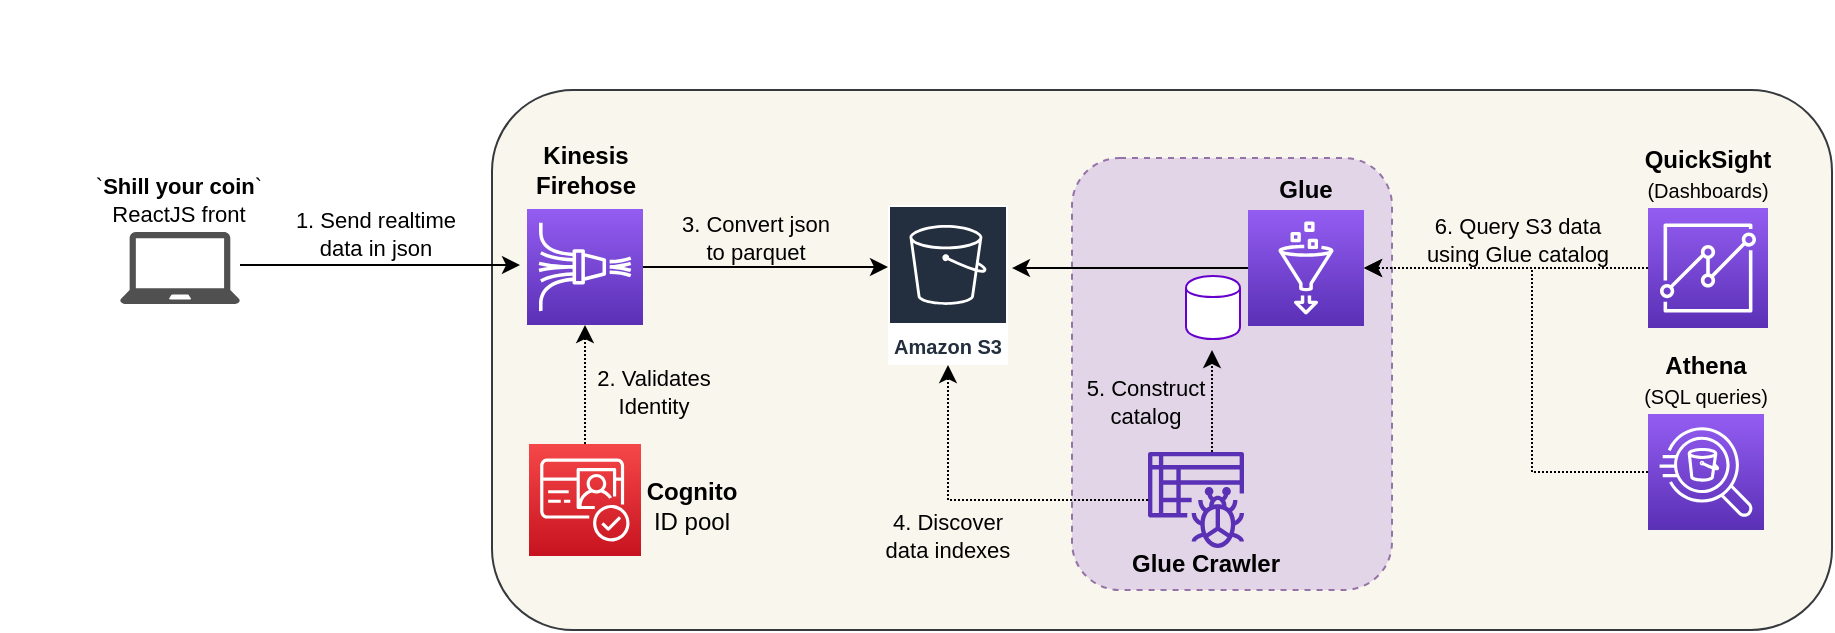<mxfile version="13.1.3" type="device"><diagram id="afM_fy4Zs-NWd_eTPeYK" name="Page-1"><mxGraphModel dx="1911" dy="575" grid="1" gridSize="10" guides="1" tooltips="1" connect="1" arrows="1" fold="1" page="1" pageScale="1" pageWidth="850" pageHeight="1100" math="0" shadow="0"><root><mxCell id="0"/><mxCell id="1" parent="0"/><mxCell id="Ees5Kwz3ZixuWHVxVR6I-49" value="" style="rounded=1;whiteSpace=wrap;html=1;fillColor=#f9f7ed;fontSize=10;strokeColor=#36393d;" parent="1" vertex="1"><mxGeometry x="130" y="150" width="670" height="270" as="geometry"/></mxCell><mxCell id="i1WlJvbvYhYhvncYcOo6-38" value="" style="rounded=1;whiteSpace=wrap;html=1;fillColor=#e1d5e7;fontSize=10;strokeColor=#9673a6;dashed=1;" vertex="1" parent="1"><mxGeometry x="420" y="184" width="160" height="216" as="geometry"/></mxCell><mxCell id="i1WlJvbvYhYhvncYcOo6-16" value="" style="pointerEvents=1;shadow=0;dashed=0;html=1;strokeColor=none;fillColor=#505050;labelPosition=center;verticalLabelPosition=bottom;verticalAlign=top;outlineConnect=0;align=center;shape=mxgraph.office.devices.laptop;" vertex="1" parent="1"><mxGeometry x="-56" y="221" width="60" height="36" as="geometry"/></mxCell><mxCell id="Ees5Kwz3ZixuWHVxVR6I-40" style="edgeStyle=orthogonalEdgeStyle;rounded=0;orthogonalLoop=1;jettySize=auto;html=1;entryX=0;entryY=0.5;entryDx=0;entryDy=0;entryPerimeter=0;" parent="1" source="i1WlJvbvYhYhvncYcOo6-16" edge="1"><mxGeometry relative="1" as="geometry"><mxPoint x="144" y="237.5" as="targetPoint"/><mxPoint x="100" y="238" as="sourcePoint"/><Array as="points"><mxPoint x="82" y="237"/></Array></mxGeometry></mxCell><mxCell id="Ees5Kwz3ZixuWHVxVR6I-6" value="" style="shape=image;html=1;verticalAlign=top;verticalLabelPosition=bottom;labelBackgroundColor=#ffffff;imageAspect=0;aspect=fixed;image=https://cdn4.iconfinder.com/data/icons/iconshock_avatars/48/hombre_hippie_48.png" parent="1" vertex="1"><mxGeometry x="-116" y="210" width="60" height="60" as="geometry"/></mxCell><mxCell id="Ees5Kwz3ZixuWHVxVR6I-44" value="1. Send realtime data in json" style="text;html=1;strokeColor=none;fillColor=none;align=center;verticalAlign=middle;whiteSpace=wrap;rounded=0;fontSize=11;" parent="1" vertex="1"><mxGeometry x="30" y="212" width="84" height="20" as="geometry"/></mxCell><mxCell id="Ees5Kwz3ZixuWHVxVR6I-52" value="" style="shape=image;html=1;verticalAlign=top;verticalLabelPosition=bottom;labelBackgroundColor=#ffffff;imageAspect=0;aspect=fixed;image=https://cdn2.iconfinder.com/data/icons/amazon-aws-stencils/100/Non-Service_Specific_copy__AWS_Cloud-128.png;dashed=1;fillColor=#0066CC;fontSize=10;" parent="1" vertex="1"><mxGeometry x="102" y="105" width="84" height="84" as="geometry"/></mxCell><mxCell id="Ees5Kwz3ZixuWHVxVR6I-55" value="Kinesis Firehose" style="text;html=1;strokeColor=none;fillColor=none;align=center;verticalAlign=middle;whiteSpace=wrap;rounded=0;fontStyle=1;fontSize=12;" parent="1" vertex="1"><mxGeometry x="136.5" y="172.5" width="80" height="35" as="geometry"/></mxCell><mxCell id="i1WlJvbvYhYhvncYcOo6-4" style="edgeStyle=orthogonalEdgeStyle;rounded=0;orthogonalLoop=1;jettySize=auto;html=1;" edge="1" parent="1" source="i1WlJvbvYhYhvncYcOo6-1" target="i1WlJvbvYhYhvncYcOo6-2"><mxGeometry relative="1" as="geometry"><Array as="points"><mxPoint x="280" y="239"/><mxPoint x="280" y="239"/></Array></mxGeometry></mxCell><mxCell id="i1WlJvbvYhYhvncYcOo6-1" value="" style="outlineConnect=0;fontColor=#232F3E;gradientColor=#945DF2;gradientDirection=north;fillColor=#5A30B5;strokeColor=#ffffff;dashed=0;verticalLabelPosition=bottom;verticalAlign=top;align=center;html=1;fontSize=12;fontStyle=0;aspect=fixed;shape=mxgraph.aws4.resourceIcon;resIcon=mxgraph.aws4.kinesis_data_firehose;" vertex="1" parent="1"><mxGeometry x="147.5" y="209.5" width="58" height="58" as="geometry"/></mxCell><mxCell id="i1WlJvbvYhYhvncYcOo6-2" value="Amazon S3" style="outlineConnect=0;fontColor=#232F3E;gradientColor=none;strokeColor=#ffffff;fillColor=#232F3E;dashed=0;verticalLabelPosition=middle;verticalAlign=bottom;align=center;html=1;whiteSpace=wrap;fontSize=10;fontStyle=1;spacing=3;shape=mxgraph.aws4.productIcon;prIcon=mxgraph.aws4.s3;" vertex="1" parent="1"><mxGeometry x="328" y="207.5" width="60" height="80" as="geometry"/></mxCell><mxCell id="i1WlJvbvYhYhvncYcOo6-5" value="3. Convert json to parquet" style="text;html=1;strokeColor=none;fillColor=none;align=center;verticalAlign=middle;whiteSpace=wrap;rounded=0;fontSize=11;" vertex="1" parent="1"><mxGeometry x="222" y="214" width="80" height="20" as="geometry"/></mxCell><mxCell id="i1WlJvbvYhYhvncYcOo6-30" style="edgeStyle=orthogonalEdgeStyle;rounded=0;orthogonalLoop=1;jettySize=auto;html=1;entryX=1.033;entryY=0.394;entryDx=0;entryDy=0;entryPerimeter=0;fontSize=12;strokeColor=#000000;" edge="1" parent="1" source="i1WlJvbvYhYhvncYcOo6-6" target="i1WlJvbvYhYhvncYcOo6-2"><mxGeometry relative="1" as="geometry"/></mxCell><mxCell id="i1WlJvbvYhYhvncYcOo6-6" value="" style="outlineConnect=0;fontColor=#232F3E;gradientColor=#945DF2;gradientDirection=north;fillColor=#5A30B5;strokeColor=#ffffff;dashed=0;verticalLabelPosition=bottom;verticalAlign=top;align=center;html=1;fontSize=12;fontStyle=0;aspect=fixed;shape=mxgraph.aws4.resourceIcon;resIcon=mxgraph.aws4.glue;" vertex="1" parent="1"><mxGeometry x="508" y="210" width="58" height="58" as="geometry"/></mxCell><mxCell id="i1WlJvbvYhYhvncYcOo6-7" value="Glue" style="text;html=1;strokeColor=none;fillColor=none;align=center;verticalAlign=middle;whiteSpace=wrap;rounded=0;fontStyle=1" vertex="1" parent="1"><mxGeometry x="497" y="192" width="80" height="15" as="geometry"/></mxCell><mxCell id="i1WlJvbvYhYhvncYcOo6-45" style="edgeStyle=orthogonalEdgeStyle;rounded=0;orthogonalLoop=1;jettySize=auto;html=1;dashed=1;dashPattern=1 1;strokeColor=#000000;fontSize=11;" edge="1" parent="1" source="i1WlJvbvYhYhvncYcOo6-9" target="i1WlJvbvYhYhvncYcOo6-6"><mxGeometry relative="1" as="geometry"><Array as="points"><mxPoint x="650" y="341"/><mxPoint x="650" y="239"/></Array></mxGeometry></mxCell><mxCell id="i1WlJvbvYhYhvncYcOo6-9" value="" style="outlineConnect=0;fontColor=#232F3E;gradientColor=#945DF2;gradientDirection=north;fillColor=#5A30B5;strokeColor=#ffffff;dashed=0;verticalLabelPosition=bottom;verticalAlign=top;align=center;html=1;fontSize=12;fontStyle=0;aspect=fixed;shape=mxgraph.aws4.resourceIcon;resIcon=mxgraph.aws4.athena;" vertex="1" parent="1"><mxGeometry x="708" y="312" width="58" height="58" as="geometry"/></mxCell><mxCell id="i1WlJvbvYhYhvncYcOo6-10" value="Athena&lt;br&gt;&lt;font style=&quot;font-size: 10px ; font-weight: normal&quot;&gt;(SQL queries)&lt;/font&gt;" style="text;html=1;strokeColor=none;fillColor=none;align=center;verticalAlign=middle;whiteSpace=wrap;rounded=0;fontStyle=1" vertex="1" parent="1"><mxGeometry x="697" y="287.5" width="80" height="15" as="geometry"/></mxCell><mxCell id="i1WlJvbvYhYhvncYcOo6-44" style="edgeStyle=orthogonalEdgeStyle;rounded=0;orthogonalLoop=1;jettySize=auto;html=1;dashed=1;dashPattern=1 1;strokeColor=#000000;fontSize=11;" edge="1" parent="1" source="i1WlJvbvYhYhvncYcOo6-11" target="i1WlJvbvYhYhvncYcOo6-6"><mxGeometry relative="1" as="geometry"/></mxCell><mxCell id="i1WlJvbvYhYhvncYcOo6-11" value="" style="outlineConnect=0;fontColor=#232F3E;gradientColor=#945DF2;gradientDirection=north;fillColor=#5A30B5;strokeColor=#ffffff;dashed=0;verticalLabelPosition=bottom;verticalAlign=top;align=center;html=1;fontSize=12;fontStyle=0;aspect=fixed;shape=mxgraph.aws4.resourceIcon;resIcon=mxgraph.aws4.quicksight;" vertex="1" parent="1"><mxGeometry x="708" y="209" width="60" height="60" as="geometry"/></mxCell><mxCell id="i1WlJvbvYhYhvncYcOo6-13" value="QuickSight&lt;br&gt;&lt;span style=&quot;font-weight: normal&quot;&gt;&lt;font style=&quot;font-size: 10px&quot;&gt;(Dashboards)&lt;/font&gt;&lt;/span&gt;" style="text;html=1;strokeColor=none;fillColor=none;align=center;verticalAlign=middle;whiteSpace=wrap;rounded=0;fontStyle=1" vertex="1" parent="1"><mxGeometry x="698" y="184" width="80" height="15" as="geometry"/></mxCell><mxCell id="i1WlJvbvYhYhvncYcOo6-15" value="" style="shape=image;html=1;verticalAlign=top;verticalLabelPosition=bottom;labelBackgroundColor=#ffffff;imageAspect=0;aspect=fixed;image=https://cdn2.iconfinder.com/data/icons/designer-skills/128/react-128.png" vertex="1" parent="1"><mxGeometry x="-41" y="223" width="28.5" height="28.5" as="geometry"/></mxCell><mxCell id="i1WlJvbvYhYhvncYcOo6-22" style="edgeStyle=orthogonalEdgeStyle;rounded=0;orthogonalLoop=1;jettySize=auto;html=1;fontSize=12;dashed=1;dashPattern=1 1;" edge="1" parent="1" source="i1WlJvbvYhYhvncYcOo6-20" target="i1WlJvbvYhYhvncYcOo6-2"><mxGeometry relative="1" as="geometry"/></mxCell><mxCell id="i1WlJvbvYhYhvncYcOo6-35" style="edgeStyle=orthogonalEdgeStyle;rounded=0;orthogonalLoop=1;jettySize=auto;html=1;dashed=1;dashPattern=1 1;strokeColor=#000000;fontSize=12;" edge="1" parent="1" source="i1WlJvbvYhYhvncYcOo6-20"><mxGeometry relative="1" as="geometry"><mxPoint x="490" y="280" as="targetPoint"/><Array as="points"><mxPoint x="490" y="300"/><mxPoint x="490" y="300"/></Array></mxGeometry></mxCell><mxCell id="i1WlJvbvYhYhvncYcOo6-20" value="" style="outlineConnect=0;fontColor=#232F3E;gradientColor=none;fillColor=#5A30B5;strokeColor=none;dashed=0;verticalLabelPosition=bottom;verticalAlign=top;align=center;html=1;fontSize=12;fontStyle=0;aspect=fixed;pointerEvents=1;shape=mxgraph.aws4.glue_crawlers;" vertex="1" parent="1"><mxGeometry x="458" y="331" width="48" height="48" as="geometry"/></mxCell><mxCell id="i1WlJvbvYhYhvncYcOo6-23" value="Glue Crawler" style="text;html=1;strokeColor=none;fillColor=none;align=center;verticalAlign=middle;whiteSpace=wrap;rounded=0;fontStyle=1" vertex="1" parent="1"><mxGeometry x="447" y="379" width="80" height="15" as="geometry"/></mxCell><mxCell id="i1WlJvbvYhYhvncYcOo6-24" value="4. Discover data indexes" style="text;html=1;strokeColor=none;fillColor=none;align=center;verticalAlign=middle;whiteSpace=wrap;rounded=0;fontSize=11;" vertex="1" parent="1"><mxGeometry x="318" y="363" width="80" height="20" as="geometry"/></mxCell><mxCell id="i1WlJvbvYhYhvncYcOo6-27" value="" style="shape=image;html=1;verticalAlign=top;verticalLabelPosition=bottom;labelBackgroundColor=#ffffff;imageAspect=0;aspect=fixed;image=https://cdn3.iconfinder.com/data/icons/basic-user-interface-5/64/search_zoom_magnifier_browse-128.png;fontSize=12;" vertex="1" parent="1"><mxGeometry x="320" y="323" width="36" height="36" as="geometry"/></mxCell><mxCell id="i1WlJvbvYhYhvncYcOo6-32" value="6. Query S3 data using Glue catalog" style="text;html=1;strokeColor=none;fillColor=none;align=center;verticalAlign=middle;whiteSpace=wrap;rounded=0;fontSize=11;" vertex="1" parent="1"><mxGeometry x="593" y="215" width="100" height="20" as="geometry"/></mxCell><mxCell id="i1WlJvbvYhYhvncYcOo6-33" value="" style="shape=cylinder;whiteSpace=wrap;html=1;boundedLbl=1;backgroundOutline=1;fontSize=12;strokeColor=#6600CC;" vertex="1" parent="1"><mxGeometry x="477" y="243" width="27" height="31.5" as="geometry"/></mxCell><mxCell id="i1WlJvbvYhYhvncYcOo6-36" value="5. Construct catalog" style="text;html=1;strokeColor=none;fillColor=none;align=center;verticalAlign=middle;whiteSpace=wrap;rounded=0;fontSize=11;" vertex="1" parent="1"><mxGeometry x="417" y="296" width="80" height="20" as="geometry"/></mxCell><mxCell id="i1WlJvbvYhYhvncYcOo6-40" style="edgeStyle=orthogonalEdgeStyle;rounded=0;orthogonalLoop=1;jettySize=auto;html=1;dashed=1;dashPattern=1 1;strokeColor=#000000;fontSize=11;" edge="1" parent="1" source="i1WlJvbvYhYhvncYcOo6-39" target="i1WlJvbvYhYhvncYcOo6-1"><mxGeometry relative="1" as="geometry"/></mxCell><mxCell id="i1WlJvbvYhYhvncYcOo6-39" value="" style="outlineConnect=0;fontColor=#232F3E;gradientColor=#F54749;gradientDirection=north;fillColor=#C7131F;strokeColor=#ffffff;dashed=0;verticalLabelPosition=bottom;verticalAlign=top;align=center;html=1;fontSize=12;fontStyle=0;aspect=fixed;shape=mxgraph.aws4.resourceIcon;resIcon=mxgraph.aws4.cognito;" vertex="1" parent="1"><mxGeometry x="148.5" y="327" width="56" height="56" as="geometry"/></mxCell><mxCell id="i1WlJvbvYhYhvncYcOo6-41" value="Cognito&lt;br&gt;&lt;span style=&quot;font-weight: normal&quot;&gt;ID pool&lt;/span&gt;" style="text;html=1;strokeColor=none;fillColor=none;align=center;verticalAlign=middle;whiteSpace=wrap;rounded=0;fontStyle=1;fontSize=12;" vertex="1" parent="1"><mxGeometry x="190" y="340" width="80" height="35" as="geometry"/></mxCell><mxCell id="i1WlJvbvYhYhvncYcOo6-42" value="2. Validates Identity" style="text;html=1;strokeColor=none;fillColor=none;align=center;verticalAlign=middle;whiteSpace=wrap;rounded=0;fontSize=11;" vertex="1" parent="1"><mxGeometry x="169" y="291" width="84" height="20" as="geometry"/></mxCell><mxCell id="i1WlJvbvYhYhvncYcOo6-46" value="" style="shape=image;html=1;verticalAlign=top;verticalLabelPosition=bottom;labelBackgroundColor=#ffffff;imageAspect=0;aspect=fixed;image=https://cdn0.iconfinder.com/data/icons/blockchain-classic/258/Bitcoin-128.png;strokeColor=#6600CC;fontSize=11;" vertex="1" parent="1"><mxGeometry x="-26" y="262.5" width="21" height="21" as="geometry"/></mxCell><mxCell id="i1WlJvbvYhYhvncYcOo6-47" value="" style="shape=image;html=1;verticalAlign=top;verticalLabelPosition=bottom;labelBackgroundColor=#ffffff;imageAspect=0;aspect=fixed;image=https://cdn4.iconfinder.com/data/icons/materia-flat-social-free/24/038_031_like_social_network_friends_android_material-128.png;strokeColor=#6600CC;fontSize=11;" vertex="1" parent="1"><mxGeometry x="-56" y="258.5" width="29" height="29" as="geometry"/></mxCell><mxCell id="i1WlJvbvYhYhvncYcOo6-49" value="" style="shape=image;html=1;verticalAlign=top;verticalLabelPosition=bottom;labelBackgroundColor=#ffffff;imageAspect=0;aspect=fixed;image=https://cdn4.iconfinder.com/data/icons/logos-and-brands/512/116_Ethereum_logo_logos-128.png;strokeColor=#6600CC;fontSize=11;" vertex="1" parent="1"><mxGeometry x="-9" y="259.5" width="28" height="28" as="geometry"/></mxCell><mxCell id="i1WlJvbvYhYhvncYcOo6-50" value="`&lt;b&gt;Shill your coin&lt;/b&gt;`&lt;br&gt;ReactJS front" style="text;html=1;strokeColor=none;fillColor=none;align=center;verticalAlign=middle;whiteSpace=wrap;rounded=0;fontSize=11;" vertex="1" parent="1"><mxGeometry x="-75.62" y="195" width="99.25" height="20" as="geometry"/></mxCell></root></mxGraphModel></diagram></mxfile>